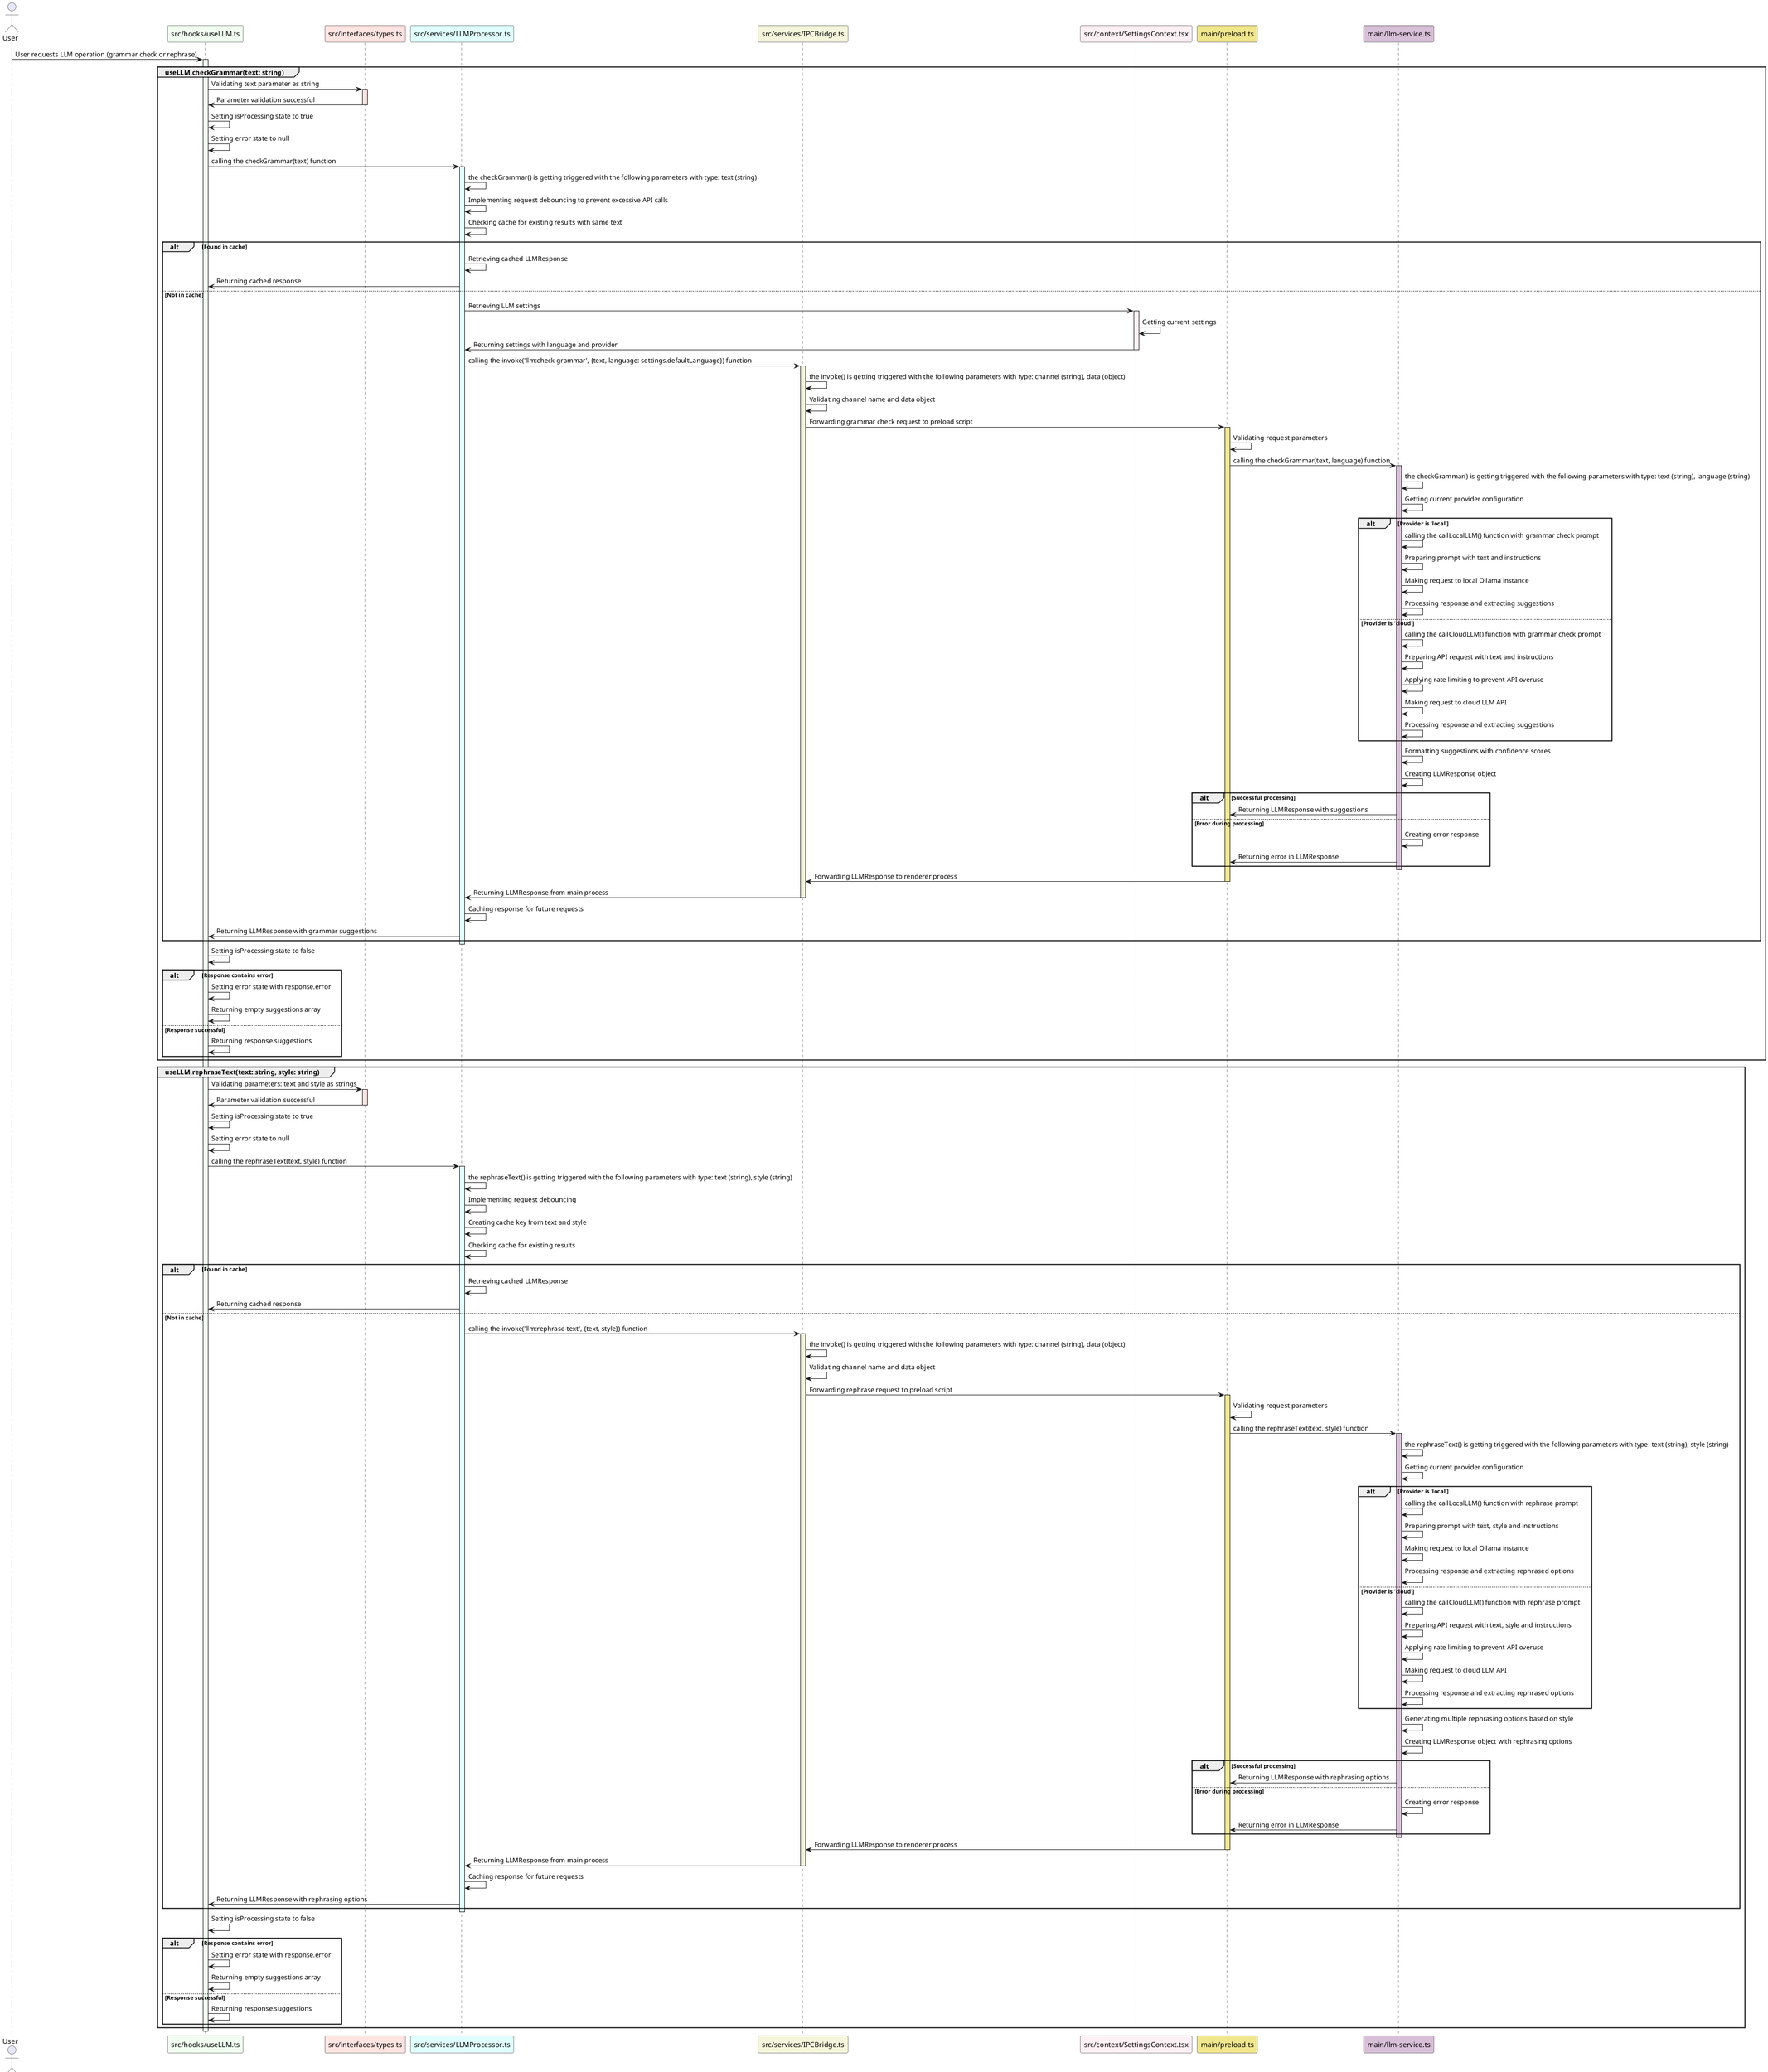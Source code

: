 
@startuml
actor User #E6E6FA
participant "src/hooks/useLLM.ts" as UseLLM #F0FFF0
participant "src/interfaces/types.ts" as Types #FFE4E1
participant "src/services/LLMProcessor.ts" as LLMProcessor #E0FFFF
participant "src/services/IPCBridge.ts" as IPCBridge #F5F5DC
participant "src/context/SettingsContext.tsx" as SettingsContext #FFF0F5
participant "main/preload.ts" as Preload #F0E68C
participant "main/llm-service.ts" as LLMService #D8BFD8

User -> UseLLM: User requests LLM operation (grammar check or rephrase)
activate UseLLM #F0FFF0

group useLLM.checkGrammar(text: string)
    UseLLM -> Types: Validating text parameter as string
    activate Types #FFE4E1
    
    Types -> UseLLM: Parameter validation successful
    deactivate Types
    
    UseLLM -> UseLLM: Setting isProcessing state to true
    UseLLM -> UseLLM: Setting error state to null
    
    UseLLM -> LLMProcessor: calling the checkGrammar(text) function
    activate LLMProcessor #E0FFFF
    
    LLMProcessor -> LLMProcessor: the checkGrammar() is getting triggered with the following parameters with type: text (string)
    LLMProcessor -> LLMProcessor: Implementing request debouncing to prevent excessive API calls
    LLMProcessor -> LLMProcessor: Checking cache for existing results with same text
    
    alt Found in cache
        LLMProcessor -> LLMProcessor: Retrieving cached LLMResponse
        LLMProcessor -> UseLLM: Returning cached response
    else Not in cache
        LLMProcessor -> SettingsContext: Retrieving LLM settings
        activate SettingsContext #FFF0F5
        
        SettingsContext -> SettingsContext: Getting current settings
        SettingsContext -> LLMProcessor: Returning settings with language and provider
        deactivate SettingsContext
        
        LLMProcessor -> IPCBridge: calling the invoke('llm:check-grammar', {text, language: settings.defaultLanguage}) function
        activate IPCBridge #F5F5DC
        
        IPCBridge -> IPCBridge: the invoke() is getting triggered with the following parameters with type: channel (string), data (object)
        IPCBridge -> IPCBridge: Validating channel name and data object
        
        IPCBridge -> Preload: Forwarding grammar check request to preload script
        activate Preload #F0E68C
        
        Preload -> Preload: Validating request parameters
        Preload -> LLMService: calling the checkGrammar(text, language) function
        activate LLMService #D8BFD8
        
        LLMService -> LLMService: the checkGrammar() is getting triggered with the following parameters with type: text (string), language (string)
        LLMService -> LLMService: Getting current provider configuration
        
        alt Provider is 'local'
            LLMService -> LLMService: calling the callLocalLLM() function with grammar check prompt
            LLMService -> LLMService: Preparing prompt with text and instructions
            LLMService -> LLMService: Making request to local Ollama instance
            LLMService -> LLMService: Processing response and extracting suggestions
        else Provider is 'cloud'
            LLMService -> LLMService: calling the callCloudLLM() function with grammar check prompt
            LLMService -> LLMService: Preparing API request with text and instructions
            LLMService -> LLMService: Applying rate limiting to prevent API overuse
            LLMService -> LLMService: Making request to cloud LLM API
            LLMService -> LLMService: Processing response and extracting suggestions
        end
        
        LLMService -> LLMService: Formatting suggestions with confidence scores
        LLMService -> LLMService: Creating LLMResponse object
        
        alt Successful processing
            LLMService -> Preload: Returning LLMResponse with suggestions
        else Error during processing
            LLMService -> LLMService: Creating error response
            LLMService -> Preload: Returning error in LLMResponse
        end
        deactivate LLMService
        
        Preload -> IPCBridge: Forwarding LLMResponse to renderer process
        deactivate Preload
        
        IPCBridge -> LLMProcessor: Returning LLMResponse from main process
        deactivate IPCBridge
        
        LLMProcessor -> LLMProcessor: Caching response for future requests
        LLMProcessor -> UseLLM: Returning LLMResponse with grammar suggestions
    end
    deactivate LLMProcessor
    
    UseLLM -> UseLLM: Setting isProcessing state to false
    
    alt Response contains error
        UseLLM -> UseLLM: Setting error state with response.error
        UseLLM -> UseLLM: Returning empty suggestions array
    else Response successful
        UseLLM -> UseLLM: Returning response.suggestions
    end
end

group useLLM.rephraseText(text: string, style: string)
    UseLLM -> Types: Validating parameters: text and style as strings
    activate Types #FFE4E1
    
    Types -> UseLLM: Parameter validation successful
    deactivate Types
    
    UseLLM -> UseLLM: Setting isProcessing state to true
    UseLLM -> UseLLM: Setting error state to null
    
    UseLLM -> LLMProcessor: calling the rephraseText(text, style) function
    activate LLMProcessor #E0FFFF
    
    LLMProcessor -> LLMProcessor: the rephraseText() is getting triggered with the following parameters with type: text (string), style (string)
    LLMProcessor -> LLMProcessor: Implementing request debouncing
    LLMProcessor -> LLMProcessor: Creating cache key from text and style
    LLMProcessor -> LLMProcessor: Checking cache for existing results
    
    alt Found in cache
        LLMProcessor -> LLMProcessor: Retrieving cached LLMResponse
        LLMProcessor -> UseLLM: Returning cached response
    else Not in cache
        LLMProcessor -> IPCBridge: calling the invoke('llm:rephrase-text', {text, style}) function
        activate IPCBridge #F5F5DC
        
        IPCBridge -> IPCBridge: the invoke() is getting triggered with the following parameters with type: channel (string), data (object)
        IPCBridge -> IPCBridge: Validating channel name and data object
        
        IPCBridge -> Preload: Forwarding rephrase request to preload script
        activate Preload #F0E68C
        
        Preload -> Preload: Validating request parameters
        Preload -> LLMService: calling the rephraseText(text, style) function
        activate LLMService #D8BFD8
        
        LLMService -> LLMService: the rephraseText() is getting triggered with the following parameters with type: text (string), style (string)
        LLMService -> LLMService: Getting current provider configuration
        
        alt Provider is 'local'
            LLMService -> LLMService: calling the callLocalLLM() function with rephrase prompt
            LLMService -> LLMService: Preparing prompt with text, style and instructions
            LLMService -> LLMService: Making request to local Ollama instance
            LLMService -> LLMService: Processing response and extracting rephrased options
        else Provider is 'cloud'
            LLMService -> LLMService: calling the callCloudLLM() function with rephrase prompt
            LLMService -> LLMService: Preparing API request with text, style and instructions
            LLMService -> LLMService: Applying rate limiting to prevent API overuse
            LLMService -> LLMService: Making request to cloud LLM API
            LLMService -> LLMService: Processing response and extracting rephrased options
        end
        
        LLMService -> LLMService: Generating multiple rephrasing options based on style
        LLMService -> LLMService: Creating LLMResponse object with rephrasing options
        
        alt Successful processing
            LLMService -> Preload: Returning LLMResponse with rephrasing options
        else Error during processing
            LLMService -> LLMService: Creating error response
            LLMService -> Preload: Returning error in LLMResponse
        end
        deactivate LLMService
        
        Preload -> IPCBridge: Forwarding LLMResponse to renderer process
        deactivate Preload
        
        IPCBridge -> LLMProcessor: Returning LLMResponse from main process
        deactivate IPCBridge
        
        LLMProcessor -> LLMProcessor: Caching response for future requests
        LLMProcessor -> UseLLM: Returning LLMResponse with rephrasing options
    end
    deactivate LLMProcessor
    
    UseLLM -> UseLLM: Setting isProcessing state to false
    
    alt Response contains error
        UseLLM -> UseLLM: Setting error state with response.error
        UseLLM -> UseLLM: Returning empty suggestions array
    else Response successful
        UseLLM -> UseLLM: Returning response.suggestions
    end
end

deactivate UseLLM
@enduml
